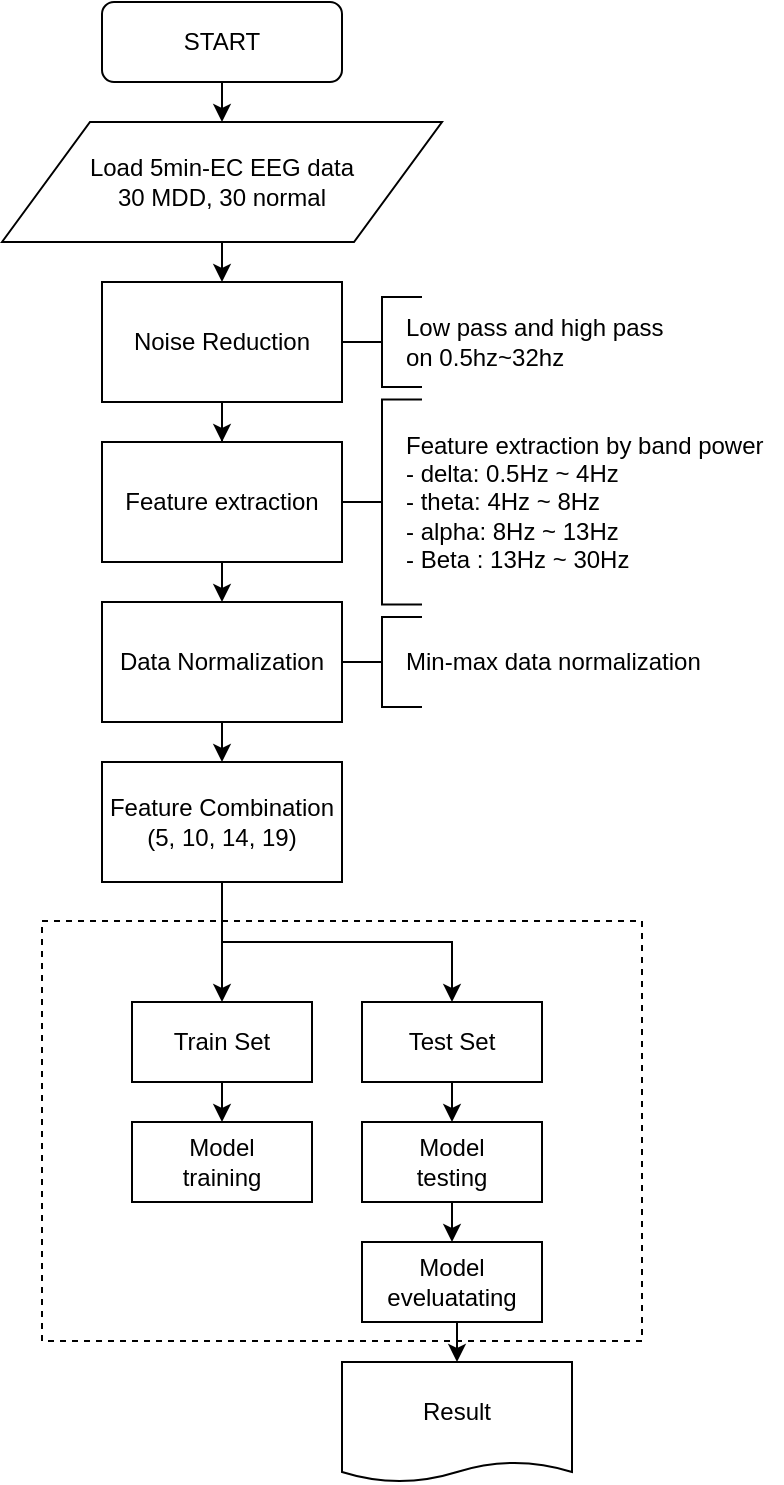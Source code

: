 <mxfile version="13.1.1" type="device"><diagram id="C5RBs43oDa-KdzZeNtuy" name="Page-1"><mxGraphModel dx="1422" dy="832" grid="1" gridSize="10" guides="1" tooltips="1" connect="1" arrows="1" fold="1" page="1" pageScale="1" pageWidth="827" pageHeight="1169" math="0" shadow="0"><root><mxCell id="WIyWlLk6GJQsqaUBKTNV-0"/><mxCell id="WIyWlLk6GJQsqaUBKTNV-1" parent="WIyWlLk6GJQsqaUBKTNV-0"/><mxCell id="gw1mcknBR2UYPFFpHexb-7" value="" style="rounded=0;whiteSpace=wrap;html=1;dashed=1;" vertex="1" parent="WIyWlLk6GJQsqaUBKTNV-1"><mxGeometry x="50" y="479.5" width="300" height="210" as="geometry"/></mxCell><mxCell id="gw1mcknBR2UYPFFpHexb-25" style="edgeStyle=orthogonalEdgeStyle;rounded=0;orthogonalLoop=1;jettySize=auto;html=1;exitX=0.5;exitY=1;exitDx=0;exitDy=0;entryX=0.5;entryY=0;entryDx=0;entryDy=0;" edge="1" parent="WIyWlLk6GJQsqaUBKTNV-1" source="WIyWlLk6GJQsqaUBKTNV-3" target="gw1mcknBR2UYPFFpHexb-1"><mxGeometry relative="1" as="geometry"/></mxCell><mxCell id="WIyWlLk6GJQsqaUBKTNV-3" value="START" style="rounded=1;whiteSpace=wrap;html=1;fontSize=12;glass=0;strokeWidth=1;shadow=0;" parent="WIyWlLk6GJQsqaUBKTNV-1" vertex="1"><mxGeometry x="80" y="20" width="120" height="40" as="geometry"/></mxCell><mxCell id="gw1mcknBR2UYPFFpHexb-27" style="edgeStyle=orthogonalEdgeStyle;rounded=0;orthogonalLoop=1;jettySize=auto;html=1;exitX=0.5;exitY=1;exitDx=0;exitDy=0;" edge="1" parent="WIyWlLk6GJQsqaUBKTNV-1" source="gw1mcknBR2UYPFFpHexb-0" target="gw1mcknBR2UYPFFpHexb-2"><mxGeometry relative="1" as="geometry"/></mxCell><mxCell id="gw1mcknBR2UYPFFpHexb-0" value="Noise Reduction" style="rounded=0;whiteSpace=wrap;html=1;" vertex="1" parent="WIyWlLk6GJQsqaUBKTNV-1"><mxGeometry x="80" y="160" width="120" height="60" as="geometry"/></mxCell><mxCell id="gw1mcknBR2UYPFFpHexb-26" style="edgeStyle=orthogonalEdgeStyle;rounded=0;orthogonalLoop=1;jettySize=auto;html=1;exitX=0.5;exitY=1;exitDx=0;exitDy=0;entryX=0.5;entryY=0;entryDx=0;entryDy=0;" edge="1" parent="WIyWlLk6GJQsqaUBKTNV-1" source="gw1mcknBR2UYPFFpHexb-1" target="gw1mcknBR2UYPFFpHexb-0"><mxGeometry relative="1" as="geometry"/></mxCell><mxCell id="gw1mcknBR2UYPFFpHexb-1" value="Load 5min-EC EEG data&lt;br&gt;30 MDD, 30 normal" style="shape=parallelogram;perimeter=parallelogramPerimeter;whiteSpace=wrap;html=1;" vertex="1" parent="WIyWlLk6GJQsqaUBKTNV-1"><mxGeometry x="30" y="80" width="220" height="60" as="geometry"/></mxCell><mxCell id="gw1mcknBR2UYPFFpHexb-28" style="edgeStyle=orthogonalEdgeStyle;rounded=0;orthogonalLoop=1;jettySize=auto;html=1;exitX=0.5;exitY=1;exitDx=0;exitDy=0;entryX=0.5;entryY=0;entryDx=0;entryDy=0;" edge="1" parent="WIyWlLk6GJQsqaUBKTNV-1" source="gw1mcknBR2UYPFFpHexb-2" target="gw1mcknBR2UYPFFpHexb-3"><mxGeometry relative="1" as="geometry"/></mxCell><mxCell id="gw1mcknBR2UYPFFpHexb-2" value="Feature extraction" style="rounded=0;whiteSpace=wrap;html=1;" vertex="1" parent="WIyWlLk6GJQsqaUBKTNV-1"><mxGeometry x="80" y="240" width="120" height="60" as="geometry"/></mxCell><mxCell id="gw1mcknBR2UYPFFpHexb-29" style="edgeStyle=orthogonalEdgeStyle;rounded=0;orthogonalLoop=1;jettySize=auto;html=1;exitX=0.5;exitY=1;exitDx=0;exitDy=0;entryX=0.5;entryY=0;entryDx=0;entryDy=0;" edge="1" parent="WIyWlLk6GJQsqaUBKTNV-1" source="gw1mcknBR2UYPFFpHexb-3" target="gw1mcknBR2UYPFFpHexb-4"><mxGeometry relative="1" as="geometry"/></mxCell><mxCell id="gw1mcknBR2UYPFFpHexb-3" value="Data Normalization" style="rounded=0;whiteSpace=wrap;html=1;" vertex="1" parent="WIyWlLk6GJQsqaUBKTNV-1"><mxGeometry x="80" y="320" width="120" height="60" as="geometry"/></mxCell><mxCell id="gw1mcknBR2UYPFFpHexb-14" style="edgeStyle=orthogonalEdgeStyle;rounded=0;orthogonalLoop=1;jettySize=auto;html=1;exitX=0.5;exitY=1;exitDx=0;exitDy=0;entryX=0.5;entryY=0;entryDx=0;entryDy=0;" edge="1" parent="WIyWlLk6GJQsqaUBKTNV-1" source="gw1mcknBR2UYPFFpHexb-4" target="gw1mcknBR2UYPFFpHexb-8"><mxGeometry relative="1" as="geometry"/></mxCell><mxCell id="gw1mcknBR2UYPFFpHexb-15" style="edgeStyle=orthogonalEdgeStyle;rounded=0;orthogonalLoop=1;jettySize=auto;html=1;exitX=0.5;exitY=1;exitDx=0;exitDy=0;entryX=0.5;entryY=0;entryDx=0;entryDy=0;" edge="1" parent="WIyWlLk6GJQsqaUBKTNV-1" source="gw1mcknBR2UYPFFpHexb-4" target="gw1mcknBR2UYPFFpHexb-9"><mxGeometry relative="1" as="geometry"/></mxCell><mxCell id="gw1mcknBR2UYPFFpHexb-4" value="Feature Combination&lt;br&gt;(5, 10, 14, 19)" style="rounded=0;whiteSpace=wrap;html=1;" vertex="1" parent="WIyWlLk6GJQsqaUBKTNV-1"><mxGeometry x="80" y="400" width="120" height="60" as="geometry"/></mxCell><mxCell id="gw1mcknBR2UYPFFpHexb-18" style="edgeStyle=orthogonalEdgeStyle;rounded=0;orthogonalLoop=1;jettySize=auto;html=1;exitX=0.5;exitY=1;exitDx=0;exitDy=0;entryX=0.5;entryY=0;entryDx=0;entryDy=0;" edge="1" parent="WIyWlLk6GJQsqaUBKTNV-1" source="gw1mcknBR2UYPFFpHexb-8" target="gw1mcknBR2UYPFFpHexb-16"><mxGeometry relative="1" as="geometry"/></mxCell><mxCell id="gw1mcknBR2UYPFFpHexb-8" value="Train Set" style="rounded=0;whiteSpace=wrap;html=1;" vertex="1" parent="WIyWlLk6GJQsqaUBKTNV-1"><mxGeometry x="95" y="520" width="90" height="40" as="geometry"/></mxCell><mxCell id="gw1mcknBR2UYPFFpHexb-19" style="edgeStyle=orthogonalEdgeStyle;rounded=0;orthogonalLoop=1;jettySize=auto;html=1;exitX=0.5;exitY=1;exitDx=0;exitDy=0;entryX=0.5;entryY=0;entryDx=0;entryDy=0;" edge="1" parent="WIyWlLk6GJQsqaUBKTNV-1" source="gw1mcknBR2UYPFFpHexb-9" target="gw1mcknBR2UYPFFpHexb-17"><mxGeometry relative="1" as="geometry"/></mxCell><mxCell id="gw1mcknBR2UYPFFpHexb-9" value="Test Set" style="rounded=0;whiteSpace=wrap;html=1;" vertex="1" parent="WIyWlLk6GJQsqaUBKTNV-1"><mxGeometry x="210" y="520" width="90" height="40" as="geometry"/></mxCell><mxCell id="gw1mcknBR2UYPFFpHexb-16" value="Model&lt;br&gt;training" style="rounded=0;whiteSpace=wrap;html=1;" vertex="1" parent="WIyWlLk6GJQsqaUBKTNV-1"><mxGeometry x="95" y="580" width="90" height="40" as="geometry"/></mxCell><mxCell id="gw1mcknBR2UYPFFpHexb-22" style="edgeStyle=orthogonalEdgeStyle;rounded=0;orthogonalLoop=1;jettySize=auto;html=1;exitX=0.5;exitY=1;exitDx=0;exitDy=0;entryX=0.5;entryY=0;entryDx=0;entryDy=0;" edge="1" parent="WIyWlLk6GJQsqaUBKTNV-1" source="gw1mcknBR2UYPFFpHexb-17" target="gw1mcknBR2UYPFFpHexb-21"><mxGeometry relative="1" as="geometry"/></mxCell><mxCell id="gw1mcknBR2UYPFFpHexb-17" value="Model&lt;br&gt;testing" style="rounded=0;whiteSpace=wrap;html=1;" vertex="1" parent="WIyWlLk6GJQsqaUBKTNV-1"><mxGeometry x="210" y="580" width="90" height="40" as="geometry"/></mxCell><mxCell id="gw1mcknBR2UYPFFpHexb-24" style="edgeStyle=orthogonalEdgeStyle;rounded=0;orthogonalLoop=1;jettySize=auto;html=1;exitX=0.5;exitY=1;exitDx=0;exitDy=0;entryX=0.5;entryY=0;entryDx=0;entryDy=0;" edge="1" parent="WIyWlLk6GJQsqaUBKTNV-1" source="gw1mcknBR2UYPFFpHexb-21" target="gw1mcknBR2UYPFFpHexb-23"><mxGeometry relative="1" as="geometry"/></mxCell><mxCell id="gw1mcknBR2UYPFFpHexb-21" value="Model&lt;br&gt;eveluatating" style="rounded=0;whiteSpace=wrap;html=1;" vertex="1" parent="WIyWlLk6GJQsqaUBKTNV-1"><mxGeometry x="210" y="640" width="90" height="40" as="geometry"/></mxCell><mxCell id="gw1mcknBR2UYPFFpHexb-23" value="Result" style="shape=document;whiteSpace=wrap;html=1;boundedLbl=1;size=0.167;" vertex="1" parent="WIyWlLk6GJQsqaUBKTNV-1"><mxGeometry x="200" y="700" width="115" height="60" as="geometry"/></mxCell><mxCell id="gw1mcknBR2UYPFFpHexb-30" value="" style="strokeWidth=1;html=1;shape=mxgraph.flowchart.annotation_2;align=left;labelPosition=right;pointerEvents=1;" vertex="1" parent="WIyWlLk6GJQsqaUBKTNV-1"><mxGeometry x="200" y="167.5" width="40" height="45" as="geometry"/></mxCell><mxCell id="gw1mcknBR2UYPFFpHexb-31" value="Low pass and high pass &lt;br&gt;on 0.5hz~32hz" style="text;html=1;align=left;verticalAlign=middle;resizable=0;points=[];autosize=1;" vertex="1" parent="WIyWlLk6GJQsqaUBKTNV-1"><mxGeometry x="230" y="175" width="140" height="30" as="geometry"/></mxCell><mxCell id="gw1mcknBR2UYPFFpHexb-32" value="" style="strokeWidth=1;html=1;shape=mxgraph.flowchart.annotation_2;align=left;labelPosition=right;pointerEvents=1;" vertex="1" parent="WIyWlLk6GJQsqaUBKTNV-1"><mxGeometry x="200" y="218.75" width="40" height="102.5" as="geometry"/></mxCell><mxCell id="gw1mcknBR2UYPFFpHexb-33" value="Feature extraction by band power&lt;br&gt;- delta: 0.5Hz ~ 4Hz&lt;br&gt;- theta: 4Hz ~ 8Hz&lt;br&gt;- alpha: 8Hz ~ 13Hz&lt;br&gt;- Beta : 13Hz ~ 30Hz" style="text;html=1;align=left;verticalAlign=middle;resizable=0;points=[];autosize=1;" vertex="1" parent="WIyWlLk6GJQsqaUBKTNV-1"><mxGeometry x="230" y="230" width="190" height="80" as="geometry"/></mxCell><mxCell id="gw1mcknBR2UYPFFpHexb-34" value="" style="strokeWidth=1;html=1;shape=mxgraph.flowchart.annotation_2;align=left;labelPosition=right;pointerEvents=1;" vertex="1" parent="WIyWlLk6GJQsqaUBKTNV-1"><mxGeometry x="200" y="327.5" width="40" height="45" as="geometry"/></mxCell><mxCell id="gw1mcknBR2UYPFFpHexb-35" value="Min-max data normalization" style="text;html=1;align=left;verticalAlign=middle;resizable=0;points=[];autosize=1;" vertex="1" parent="WIyWlLk6GJQsqaUBKTNV-1"><mxGeometry x="230" y="340" width="160" height="20" as="geometry"/></mxCell></root></mxGraphModel></diagram></mxfile>